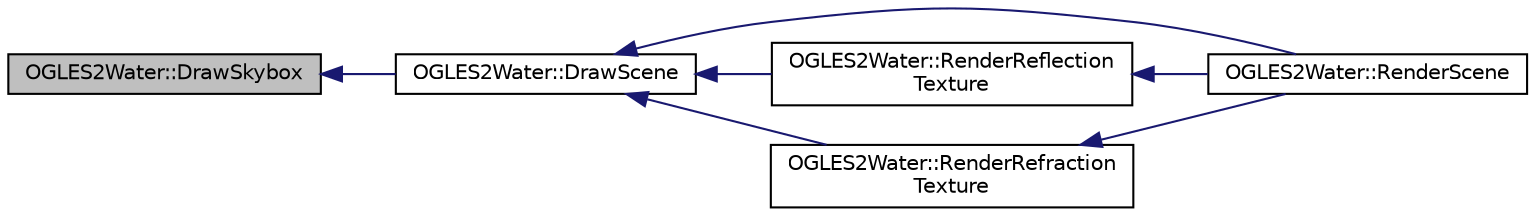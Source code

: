 digraph "OGLES2Water::DrawSkybox"
{
  edge [fontname="Helvetica",fontsize="10",labelfontname="Helvetica",labelfontsize="10"];
  node [fontname="Helvetica",fontsize="10",shape=record];
  rankdir="LR";
  Node1 [label="OGLES2Water::DrawSkybox",height=0.2,width=0.4,color="black", fillcolor="grey75", style="filled", fontcolor="black"];
  Node1 -> Node2 [dir="back",color="midnightblue",fontsize="10",style="solid"];
  Node2 [label="OGLES2Water::DrawScene",height=0.2,width=0.4,color="black", fillcolor="white", style="filled",URL="$class_o_g_l_e_s2_water.html#af281ce15918f0469ded2fd2e60883399"];
  Node2 -> Node3 [dir="back",color="midnightblue",fontsize="10",style="solid"];
  Node3 [label="OGLES2Water::RenderScene",height=0.2,width=0.4,color="black", fillcolor="white", style="filled",URL="$class_o_g_l_e_s2_water.html#a43aedbce04a12af28c9dce20c4acfe40"];
  Node2 -> Node4 [dir="back",color="midnightblue",fontsize="10",style="solid"];
  Node4 [label="OGLES2Water::RenderReflection\lTexture",height=0.2,width=0.4,color="black", fillcolor="white", style="filled",URL="$class_o_g_l_e_s2_water.html#ac2987db0778ff9b541c419398da933c0"];
  Node4 -> Node3 [dir="back",color="midnightblue",fontsize="10",style="solid"];
  Node2 -> Node5 [dir="back",color="midnightblue",fontsize="10",style="solid"];
  Node5 [label="OGLES2Water::RenderRefraction\lTexture",height=0.2,width=0.4,color="black", fillcolor="white", style="filled",URL="$class_o_g_l_e_s2_water.html#abb62ed9339c576db98486bf882f65f56"];
  Node5 -> Node3 [dir="back",color="midnightblue",fontsize="10",style="solid"];
}
